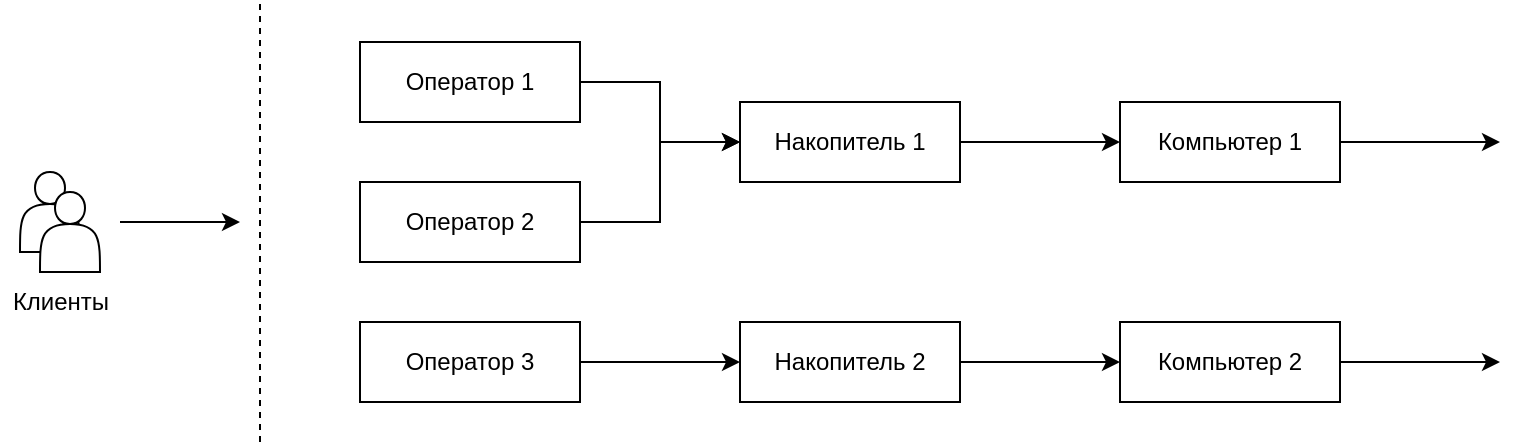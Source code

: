 <mxfile version="15.7.3" type="device" pages="2"><diagram id="roi0-QSfoDxZ3h58tADE" name="common"><mxGraphModel dx="782" dy="539" grid="1" gridSize="10" guides="1" tooltips="1" connect="1" arrows="1" fold="1" page="1" pageScale="1" pageWidth="827" pageHeight="1169" math="0" shadow="0"><root><mxCell id="0"/><mxCell id="1" parent="0"/><mxCell id="AkA1fVF3ASxgs85wlj2x-12" style="edgeStyle=orthogonalEdgeStyle;rounded=0;orthogonalLoop=1;jettySize=auto;html=1;entryX=0;entryY=0.5;entryDx=0;entryDy=0;" parent="1" source="AkA1fVF3ASxgs85wlj2x-4" target="AkA1fVF3ASxgs85wlj2x-8" edge="1"><mxGeometry relative="1" as="geometry"/></mxCell><mxCell id="AkA1fVF3ASxgs85wlj2x-4" value="Оператор 1" style="rounded=0;whiteSpace=wrap;html=1;" parent="1" vertex="1"><mxGeometry x="190" y="40" width="110" height="40" as="geometry"/></mxCell><mxCell id="AkA1fVF3ASxgs85wlj2x-13" style="edgeStyle=orthogonalEdgeStyle;rounded=0;orthogonalLoop=1;jettySize=auto;html=1;" parent="1" source="AkA1fVF3ASxgs85wlj2x-5" edge="1"><mxGeometry relative="1" as="geometry"><mxPoint x="380" y="90" as="targetPoint"/><Array as="points"><mxPoint x="340" y="130"/><mxPoint x="340" y="90"/></Array></mxGeometry></mxCell><mxCell id="AkA1fVF3ASxgs85wlj2x-5" value="Оператор 2" style="rounded=0;whiteSpace=wrap;html=1;" parent="1" vertex="1"><mxGeometry x="190" y="110" width="110" height="40" as="geometry"/></mxCell><mxCell id="AkA1fVF3ASxgs85wlj2x-14" style="edgeStyle=orthogonalEdgeStyle;rounded=0;orthogonalLoop=1;jettySize=auto;html=1;entryX=0;entryY=0.5;entryDx=0;entryDy=0;" parent="1" source="AkA1fVF3ASxgs85wlj2x-6" target="AkA1fVF3ASxgs85wlj2x-9" edge="1"><mxGeometry relative="1" as="geometry"/></mxCell><mxCell id="AkA1fVF3ASxgs85wlj2x-6" value="Оператор 3" style="rounded=0;whiteSpace=wrap;html=1;" parent="1" vertex="1"><mxGeometry x="190" y="180" width="110" height="40" as="geometry"/></mxCell><mxCell id="AkA1fVF3ASxgs85wlj2x-7" value="" style="endArrow=none;dashed=1;html=1;rounded=0;" parent="1" edge="1"><mxGeometry width="50" height="50" relative="1" as="geometry"><mxPoint x="140" y="240" as="sourcePoint"/><mxPoint x="140" y="20" as="targetPoint"/></mxGeometry></mxCell><mxCell id="AkA1fVF3ASxgs85wlj2x-16" style="edgeStyle=orthogonalEdgeStyle;rounded=0;orthogonalLoop=1;jettySize=auto;html=1;entryX=0;entryY=0.5;entryDx=0;entryDy=0;" parent="1" source="AkA1fVF3ASxgs85wlj2x-8" target="AkA1fVF3ASxgs85wlj2x-10" edge="1"><mxGeometry relative="1" as="geometry"/></mxCell><mxCell id="AkA1fVF3ASxgs85wlj2x-8" value="Накопитель 1" style="rounded=0;whiteSpace=wrap;html=1;" parent="1" vertex="1"><mxGeometry x="380" y="70" width="110" height="40" as="geometry"/></mxCell><mxCell id="AkA1fVF3ASxgs85wlj2x-15" style="edgeStyle=orthogonalEdgeStyle;rounded=0;orthogonalLoop=1;jettySize=auto;html=1;entryX=0;entryY=0.5;entryDx=0;entryDy=0;" parent="1" source="AkA1fVF3ASxgs85wlj2x-9" target="AkA1fVF3ASxgs85wlj2x-11" edge="1"><mxGeometry relative="1" as="geometry"/></mxCell><mxCell id="AkA1fVF3ASxgs85wlj2x-9" value="Накопитель 2" style="rounded=0;whiteSpace=wrap;html=1;" parent="1" vertex="1"><mxGeometry x="380" y="180" width="110" height="40" as="geometry"/></mxCell><mxCell id="AkA1fVF3ASxgs85wlj2x-10" value="Компьютер 1" style="rounded=0;whiteSpace=wrap;html=1;" parent="1" vertex="1"><mxGeometry x="570" y="70" width="110" height="40" as="geometry"/></mxCell><mxCell id="AkA1fVF3ASxgs85wlj2x-11" value="Компьютер 2" style="rounded=0;whiteSpace=wrap;html=1;" parent="1" vertex="1"><mxGeometry x="570" y="180" width="110" height="40" as="geometry"/></mxCell><mxCell id="AkA1fVF3ASxgs85wlj2x-17" value="" style="endArrow=classic;html=1;rounded=0;exitX=1;exitY=0.5;exitDx=0;exitDy=0;" parent="1" source="AkA1fVF3ASxgs85wlj2x-11" edge="1"><mxGeometry width="50" height="50" relative="1" as="geometry"><mxPoint x="390" y="260" as="sourcePoint"/><mxPoint x="760" y="200" as="targetPoint"/></mxGeometry></mxCell><mxCell id="AkA1fVF3ASxgs85wlj2x-18" value="" style="endArrow=classic;html=1;rounded=0;exitX=1;exitY=0.5;exitDx=0;exitDy=0;" parent="1" source="AkA1fVF3ASxgs85wlj2x-10" edge="1"><mxGeometry width="50" height="50" relative="1" as="geometry"><mxPoint x="690" y="210" as="sourcePoint"/><mxPoint x="760" y="90" as="targetPoint"/></mxGeometry></mxCell><mxCell id="AkA1fVF3ASxgs85wlj2x-19" value="" style="endArrow=classic;html=1;rounded=0;" parent="1" edge="1"><mxGeometry width="50" height="50" relative="1" as="geometry"><mxPoint x="70" y="130" as="sourcePoint"/><mxPoint x="130" y="130" as="targetPoint"/></mxGeometry></mxCell><mxCell id="w3axPa4c6RdmOMYznFjD-1" value="" style="shape=actor;whiteSpace=wrap;html=1;" parent="1" vertex="1"><mxGeometry x="20" y="105" width="30" height="40" as="geometry"/></mxCell><mxCell id="w3axPa4c6RdmOMYznFjD-2" value="" style="shape=actor;whiteSpace=wrap;html=1;" parent="1" vertex="1"><mxGeometry x="30" y="115" width="30" height="40" as="geometry"/></mxCell><mxCell id="w3axPa4c6RdmOMYznFjD-3" value="Клиенты" style="text;html=1;align=center;verticalAlign=middle;resizable=0;points=[];autosize=1;strokeColor=none;fillColor=none;" parent="1" vertex="1"><mxGeometry x="10" y="160" width="60" height="20" as="geometry"/></mxCell></root></mxGraphModel></diagram><diagram id="iSHLHeB7jbA-DYLsTHOE" name="smo"><mxGraphModel dx="1609" dy="539" grid="1" gridSize="10" guides="1" tooltips="1" connect="1" arrows="1" fold="1" page="1" pageScale="1" pageWidth="827" pageHeight="1169" math="0" shadow="0"><root><mxCell id="0"/><mxCell id="1" parent="0"/><mxCell id="mZBq5qUPbQpuCmpfxpBB-42" style="edgeStyle=orthogonalEdgeStyle;rounded=0;orthogonalLoop=1;jettySize=auto;html=1;entryX=0;entryY=0.5;entryDx=0;entryDy=0;fontSize=18;" parent="1" edge="1"><mxGeometry relative="1" as="geometry"><mxPoint x="-742.5" y="100" as="sourcePoint"/><mxPoint x="-632.5" y="100" as="targetPoint"/></mxGeometry></mxCell><mxCell id="mZBq5qUPbQpuCmpfxpBB-31" value="" style="whiteSpace=wrap;html=1;aspect=fixed;fontSize=18;" parent="1" vertex="1"><mxGeometry x="-632.5" y="85" width="30" height="30" as="geometry"/></mxCell><mxCell id="mZBq5qUPbQpuCmpfxpBB-32" value="" style="whiteSpace=wrap;html=1;aspect=fixed;fontSize=18;" parent="1" vertex="1"><mxGeometry x="-602.5" y="85" width="30" height="30" as="geometry"/></mxCell><mxCell id="mZBq5qUPbQpuCmpfxpBB-33" value="" style="whiteSpace=wrap;html=1;aspect=fixed;fontSize=18;" parent="1" vertex="1"><mxGeometry x="-572.5" y="85" width="30" height="30" as="geometry"/></mxCell><mxCell id="mZBq5qUPbQpuCmpfxpBB-34" value="" style="whiteSpace=wrap;html=1;aspect=fixed;fontSize=18;" parent="1" vertex="1"><mxGeometry x="-542.5" y="85" width="30" height="30" as="geometry"/></mxCell><mxCell id="mZBq5qUPbQpuCmpfxpBB-35" style="edgeStyle=orthogonalEdgeStyle;rounded=0;orthogonalLoop=1;jettySize=auto;html=1;entryX=0;entryY=0.5;entryDx=0;entryDy=0;fontSize=18;" parent="1" source="mZBq5qUPbQpuCmpfxpBB-36" target="mZBq5qUPbQpuCmpfxpBB-40" edge="1"><mxGeometry relative="1" as="geometry"/></mxCell><mxCell id="mZBq5qUPbQpuCmpfxpBB-36" value="" style="whiteSpace=wrap;html=1;aspect=fixed;fontSize=18;" parent="1" vertex="1"><mxGeometry x="-512.5" y="85" width="30" height="30" as="geometry"/></mxCell><mxCell id="mZBq5qUPbQpuCmpfxpBB-37" value="" style="endArrow=none;html=1;rounded=0;fontSize=18;entryX=0;entryY=1;entryDx=0;entryDy=0;" parent="1" target="mZBq5qUPbQpuCmpfxpBB-31" edge="1"><mxGeometry width="50" height="50" relative="1" as="geometry"><mxPoint x="-662.5" y="115" as="sourcePoint"/><mxPoint x="-642.5" y="85" as="targetPoint"/></mxGeometry></mxCell><mxCell id="mZBq5qUPbQpuCmpfxpBB-38" value="" style="endArrow=none;html=1;rounded=0;fontSize=18;entryX=0;entryY=0;entryDx=0;entryDy=0;" parent="1" target="mZBq5qUPbQpuCmpfxpBB-31" edge="1"><mxGeometry width="50" height="50" relative="1" as="geometry"><mxPoint x="-662.5" y="85" as="sourcePoint"/><mxPoint x="-642.5" y="85" as="targetPoint"/></mxGeometry></mxCell><mxCell id="mZBq5qUPbQpuCmpfxpBB-39" value="H" style="text;html=1;align=center;verticalAlign=middle;resizable=0;points=[];autosize=1;strokeColor=none;fillColor=none;fontSize=18;" parent="1" vertex="1"><mxGeometry x="-582.5" y="50" width="30" height="30" as="geometry"/></mxCell><mxCell id="mZBq5qUPbQpuCmpfxpBB-40" value="ОА" style="ellipse;whiteSpace=wrap;html=1;aspect=fixed;fontSize=18;" parent="1" vertex="1"><mxGeometry x="-402.5" y="75" width="50" height="50" as="geometry"/></mxCell><mxCell id="mZBq5qUPbQpuCmpfxpBB-41" value="" style="endArrow=classic;html=1;rounded=0;fontSize=18;exitX=1;exitY=0.5;exitDx=0;exitDy=0;" parent="1" source="mZBq5qUPbQpuCmpfxpBB-40" edge="1"><mxGeometry width="50" height="50" relative="1" as="geometry"><mxPoint x="-552.5" y="95" as="sourcePoint"/><mxPoint x="-272.5" y="100" as="targetPoint"/></mxGeometry></mxCell><mxCell id="3XeyVrePXp02tGofkF9H-1" value="" style="triangle;whiteSpace=wrap;html=1;" vertex="1" parent="1"><mxGeometry x="-780" y="75" width="37.5" height="50" as="geometry"/></mxCell><mxCell id="3XeyVrePXp02tGofkF9H-2" value="&lt;font style=&quot;font-size: 18px;&quot;&gt;Г&lt;/font&gt;" style="text;html=1;align=center;verticalAlign=middle;resizable=0;points=[];autosize=1;strokeColor=none;fillColor=none;" vertex="1" parent="1"><mxGeometry x="-780" y="80" width="30" height="40" as="geometry"/></mxCell><mxCell id="3XeyVrePXp02tGofkF9H-3" style="edgeStyle=orthogonalEdgeStyle;rounded=0;orthogonalLoop=1;jettySize=auto;html=1;entryX=0;entryY=0.75;entryDx=0;entryDy=0;fontSize=18;startArrow=oval;startFill=1;" edge="1" parent="1" target="mZBq5qUPbQpuCmpfxpBB-31"><mxGeometry relative="1" as="geometry"><mxPoint x="-320" y="100" as="sourcePoint"/><mxPoint x="-622.5" y="100" as="targetPoint"/><Array as="points"><mxPoint x="-320" y="100"/><mxPoint x="-320" y="160"/><mxPoint x="-680" y="160"/><mxPoint x="-680" y="108"/></Array></mxGeometry></mxCell></root></mxGraphModel></diagram></mxfile>
